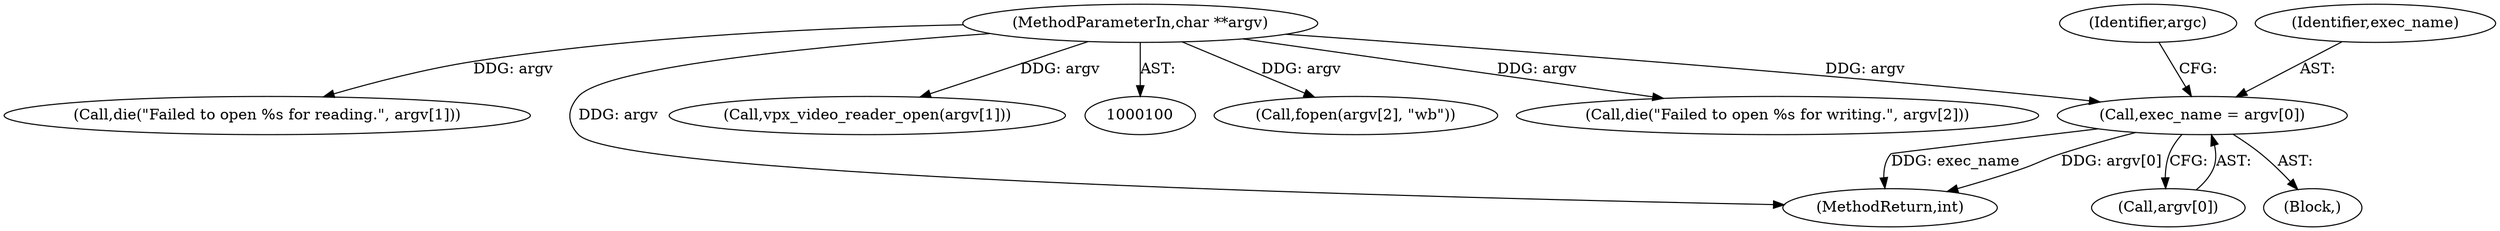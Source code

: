 digraph "0_Android_5a9753fca56f0eeb9f61e342b2fccffc364f9426@pointer" {
"1000125" [label="(Call,exec_name = argv[0])"];
"1000102" [label="(MethodParameterIn,char **argv)"];
"1000102" [label="(MethodParameterIn,char **argv)"];
"1000132" [label="(Identifier,argc)"];
"1000125" [label="(Call,exec_name = argv[0])"];
"1000154" [label="(Call,fopen(argv[2], \"wb\"))"];
"1000103" [label="(Block,)"];
"1000159" [label="(Call,die(\"Failed to open %s for writing.\", argv[2]))"];
"1000145" [label="(Call,die(\"Failed to open %s for reading.\", argv[1]))"];
"1000277" [label="(MethodReturn,int)"];
"1000138" [label="(Call,vpx_video_reader_open(argv[1]))"];
"1000127" [label="(Call,argv[0])"];
"1000126" [label="(Identifier,exec_name)"];
"1000125" -> "1000103"  [label="AST: "];
"1000125" -> "1000127"  [label="CFG: "];
"1000126" -> "1000125"  [label="AST: "];
"1000127" -> "1000125"  [label="AST: "];
"1000132" -> "1000125"  [label="CFG: "];
"1000125" -> "1000277"  [label="DDG: exec_name"];
"1000125" -> "1000277"  [label="DDG: argv[0]"];
"1000102" -> "1000125"  [label="DDG: argv"];
"1000102" -> "1000100"  [label="AST: "];
"1000102" -> "1000277"  [label="DDG: argv"];
"1000102" -> "1000138"  [label="DDG: argv"];
"1000102" -> "1000145"  [label="DDG: argv"];
"1000102" -> "1000154"  [label="DDG: argv"];
"1000102" -> "1000159"  [label="DDG: argv"];
}
